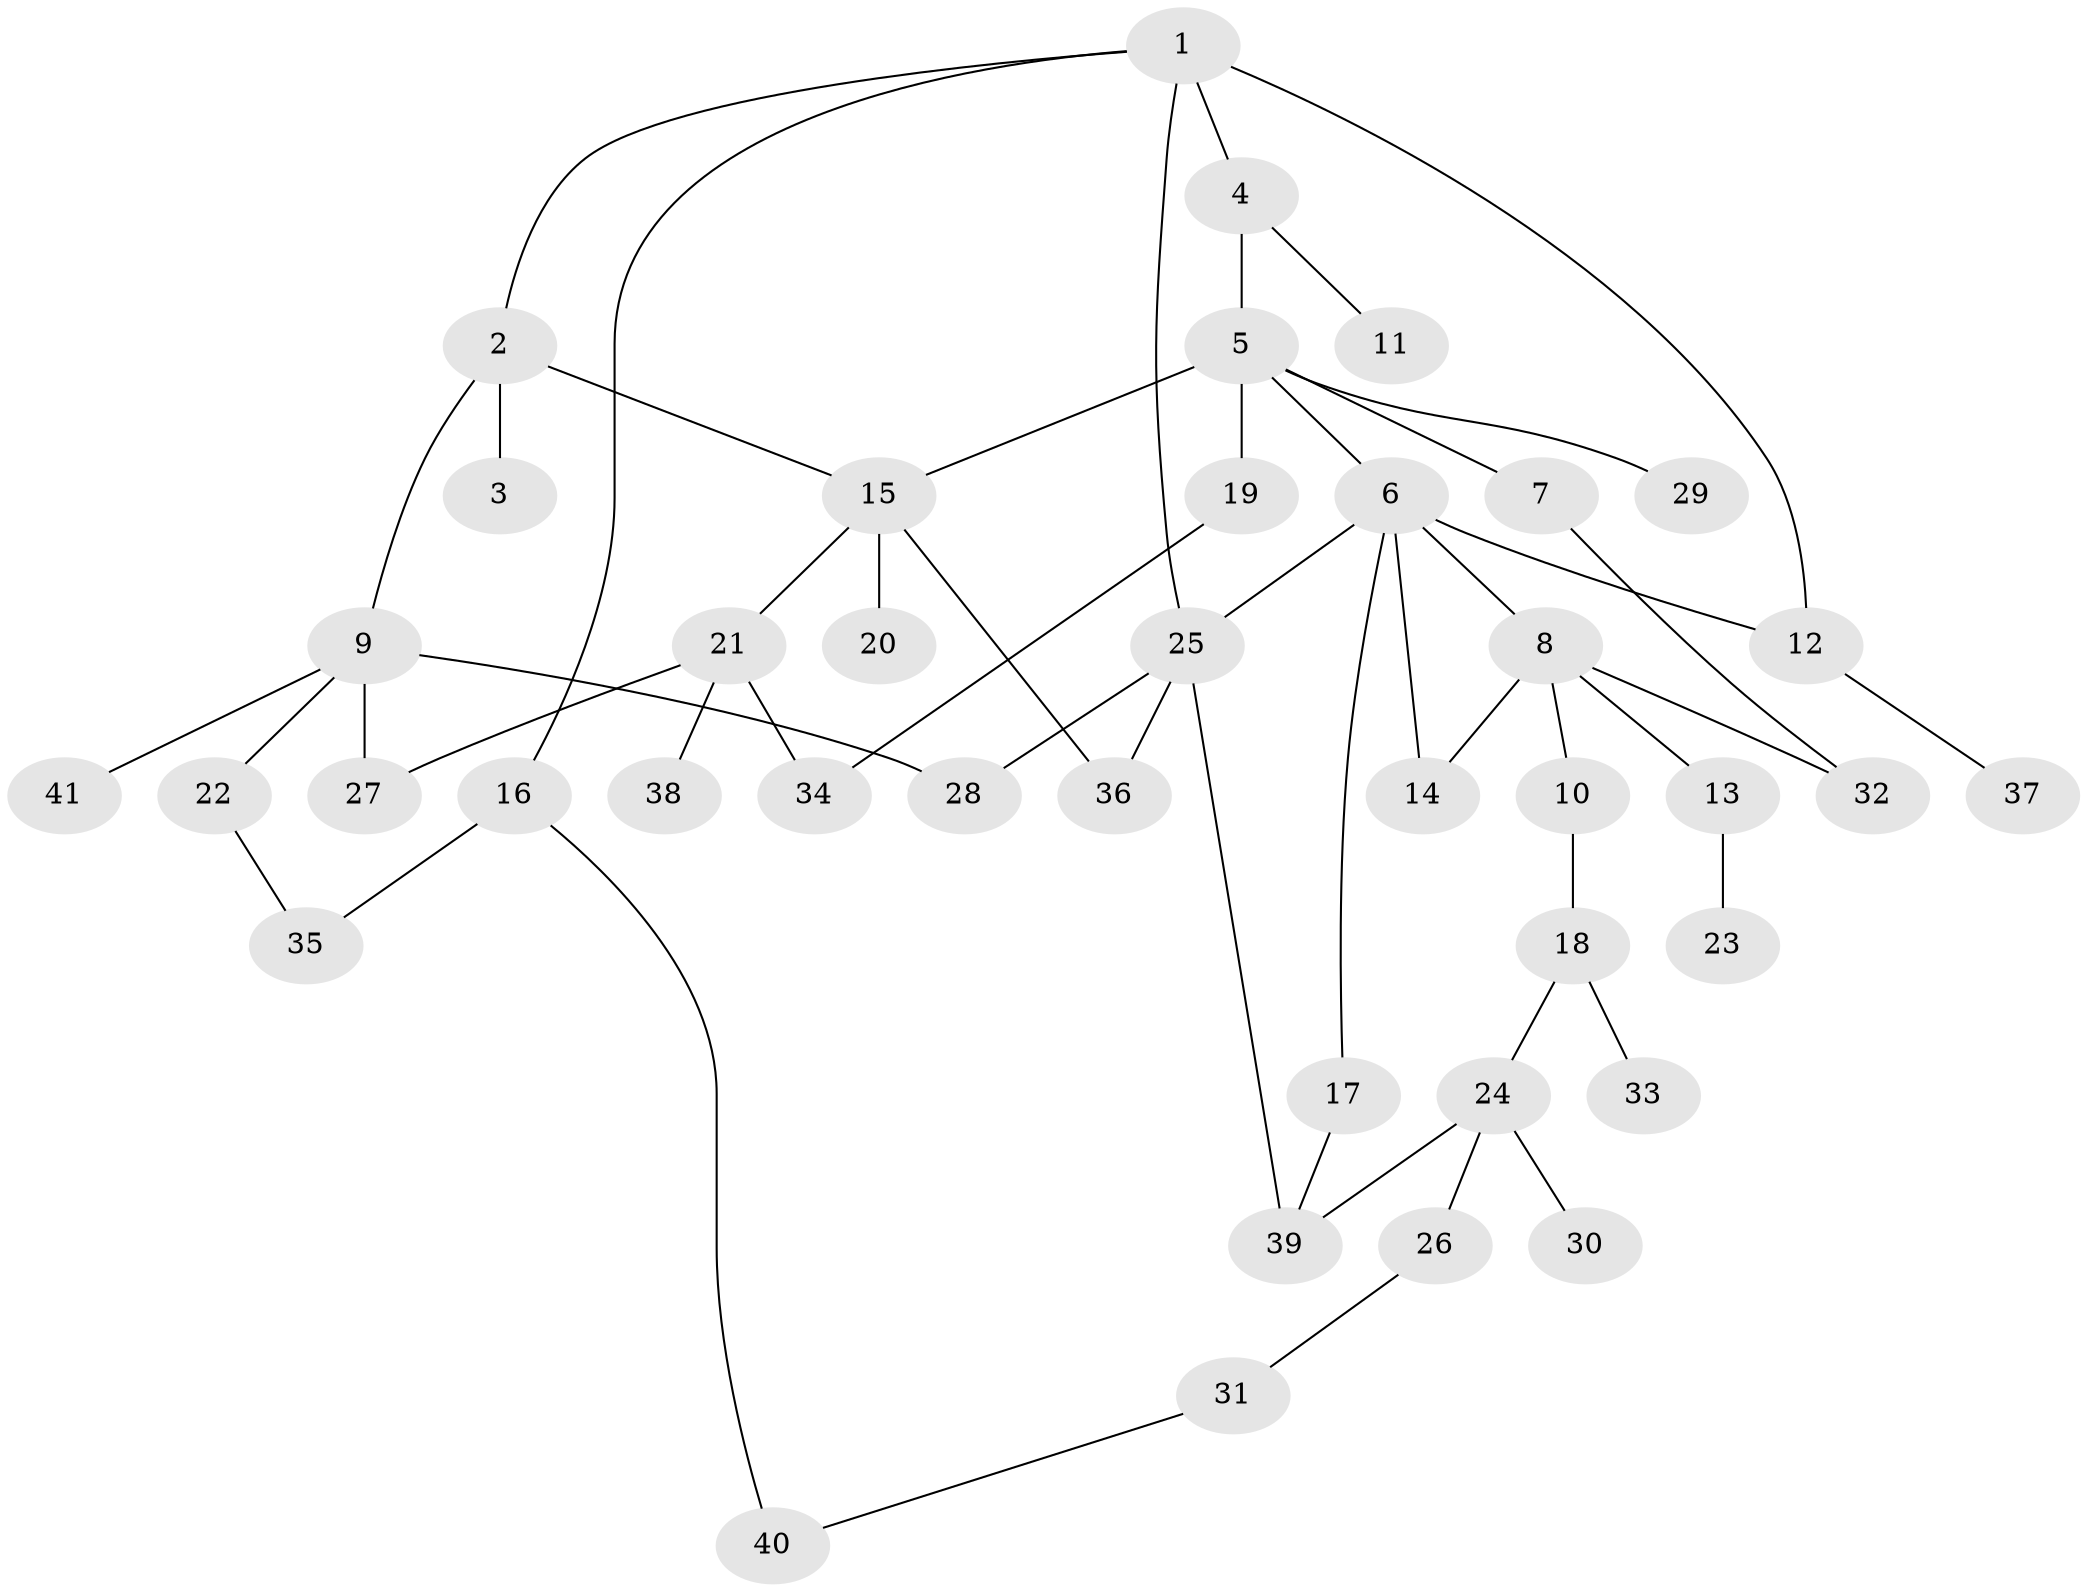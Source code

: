 // original degree distribution, {5: 0.05, 2: 0.2375, 9: 0.0125, 4: 0.05, 3: 0.175, 7: 0.0125, 6: 0.0375, 1: 0.425}
// Generated by graph-tools (version 1.1) at 2025/34/03/09/25 02:34:06]
// undirected, 41 vertices, 53 edges
graph export_dot {
graph [start="1"]
  node [color=gray90,style=filled];
  1;
  2;
  3;
  4;
  5;
  6;
  7;
  8;
  9;
  10;
  11;
  12;
  13;
  14;
  15;
  16;
  17;
  18;
  19;
  20;
  21;
  22;
  23;
  24;
  25;
  26;
  27;
  28;
  29;
  30;
  31;
  32;
  33;
  34;
  35;
  36;
  37;
  38;
  39;
  40;
  41;
  1 -- 2 [weight=1.0];
  1 -- 4 [weight=2.0];
  1 -- 12 [weight=1.0];
  1 -- 16 [weight=1.0];
  1 -- 25 [weight=1.0];
  2 -- 3 [weight=1.0];
  2 -- 9 [weight=1.0];
  2 -- 15 [weight=1.0];
  4 -- 5 [weight=1.0];
  4 -- 11 [weight=1.0];
  5 -- 6 [weight=1.0];
  5 -- 7 [weight=1.0];
  5 -- 15 [weight=1.0];
  5 -- 19 [weight=3.0];
  5 -- 29 [weight=1.0];
  6 -- 8 [weight=2.0];
  6 -- 12 [weight=1.0];
  6 -- 14 [weight=1.0];
  6 -- 17 [weight=1.0];
  6 -- 25 [weight=1.0];
  7 -- 32 [weight=1.0];
  8 -- 10 [weight=1.0];
  8 -- 13 [weight=1.0];
  8 -- 14 [weight=1.0];
  8 -- 32 [weight=1.0];
  9 -- 22 [weight=1.0];
  9 -- 27 [weight=1.0];
  9 -- 28 [weight=1.0];
  9 -- 41 [weight=1.0];
  10 -- 18 [weight=1.0];
  12 -- 37 [weight=1.0];
  13 -- 23 [weight=1.0];
  15 -- 20 [weight=1.0];
  15 -- 21 [weight=1.0];
  15 -- 36 [weight=1.0];
  16 -- 35 [weight=1.0];
  16 -- 40 [weight=1.0];
  17 -- 39 [weight=1.0];
  18 -- 24 [weight=1.0];
  18 -- 33 [weight=1.0];
  19 -- 34 [weight=1.0];
  21 -- 27 [weight=1.0];
  21 -- 34 [weight=1.0];
  21 -- 38 [weight=1.0];
  22 -- 35 [weight=1.0];
  24 -- 26 [weight=1.0];
  24 -- 30 [weight=1.0];
  24 -- 39 [weight=1.0];
  25 -- 28 [weight=1.0];
  25 -- 36 [weight=1.0];
  25 -- 39 [weight=1.0];
  26 -- 31 [weight=1.0];
  31 -- 40 [weight=1.0];
}
